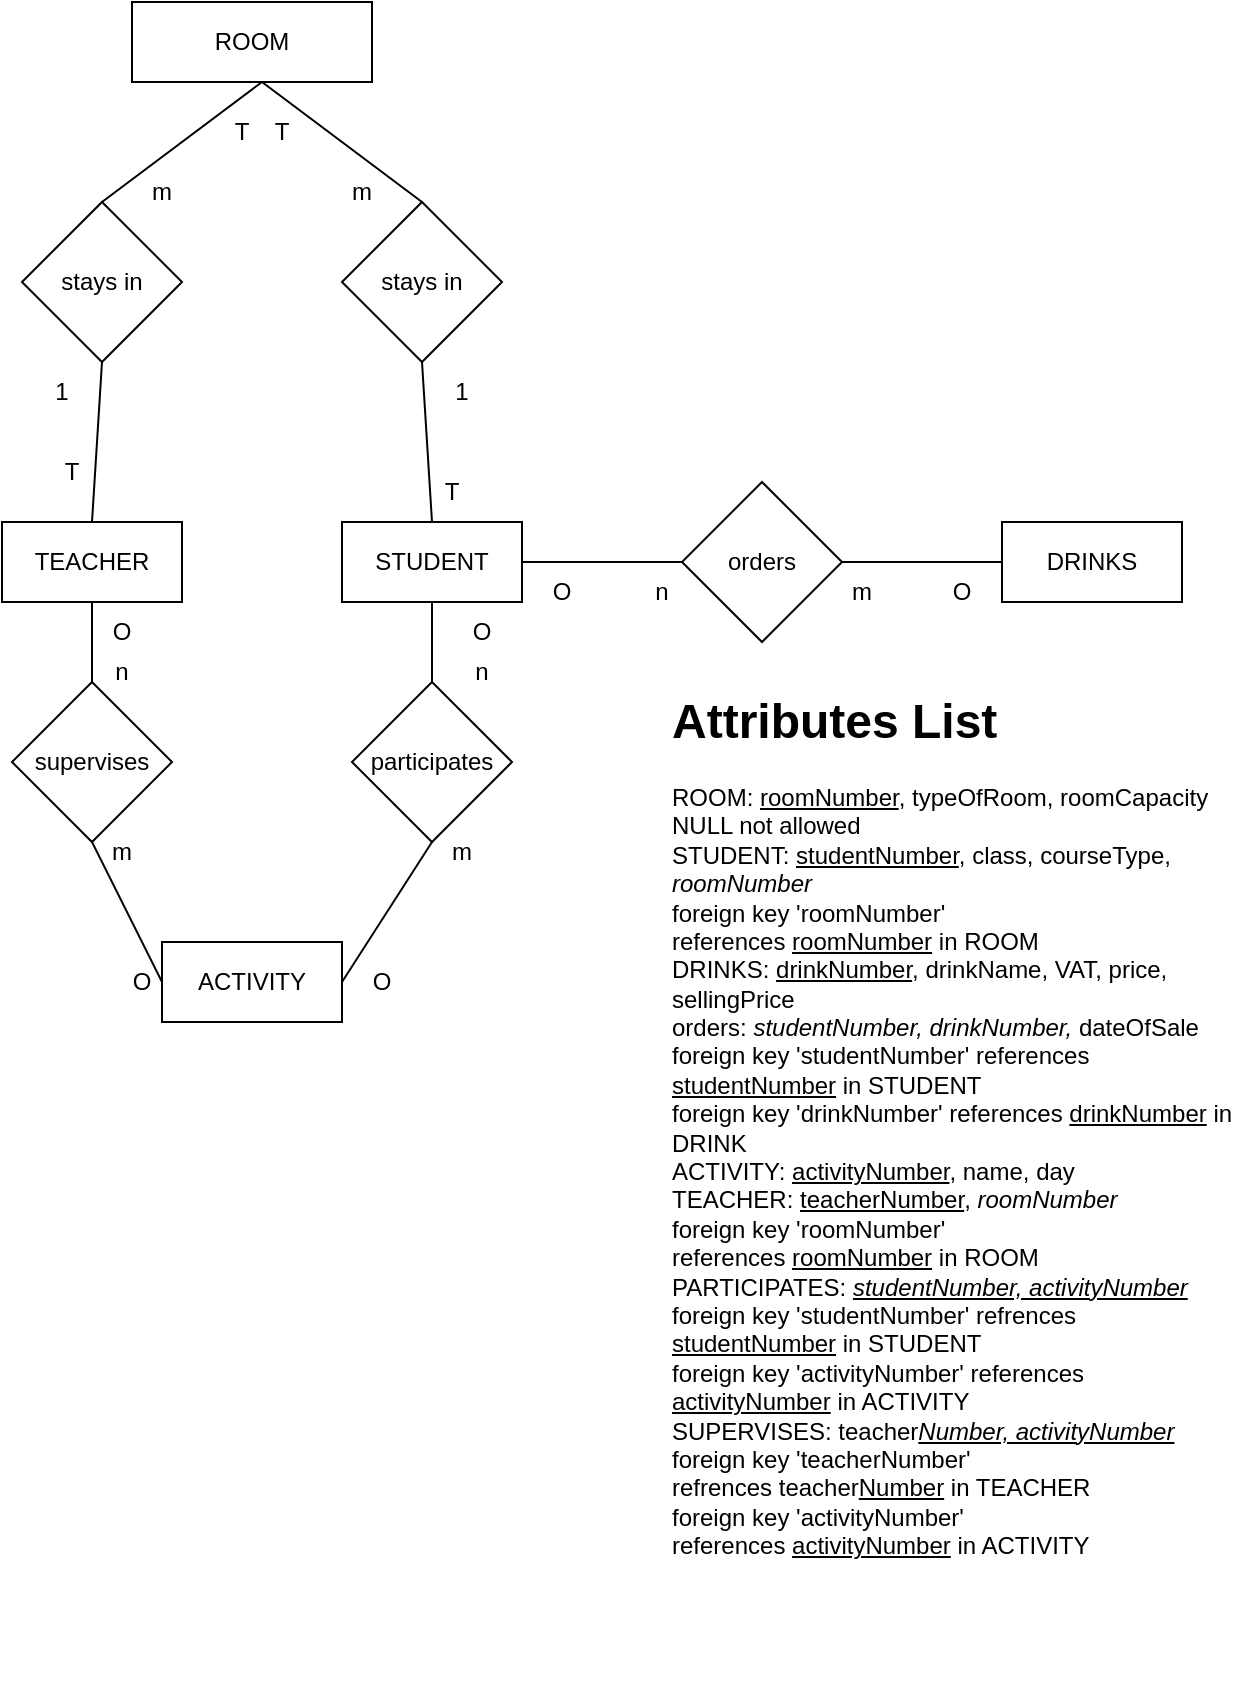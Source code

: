 <mxfile version="16.6.5" type="device"><diagram id="R2lEEEUBdFMjLlhIrx00" name="Page-1"><mxGraphModel dx="1422" dy="705" grid="1" gridSize="10" guides="1" tooltips="1" connect="1" arrows="1" fold="1" page="1" pageScale="1" pageWidth="850" pageHeight="1100" math="0" shadow="0" extFonts="Permanent Marker^https://fonts.googleapis.com/css?family=Permanent+Marker"><root><mxCell id="0"/><mxCell id="1" parent="0"/><mxCell id="SJfcs4PYG5Dc1FIdbP0T-7" value="TEACHER" style="rounded=0;whiteSpace=wrap;html=1;" parent="1" vertex="1"><mxGeometry x="110" y="320" width="90" height="40" as="geometry"/></mxCell><mxCell id="SJfcs4PYG5Dc1FIdbP0T-9" value="STUDENT" style="rounded=0;whiteSpace=wrap;html=1;" parent="1" vertex="1"><mxGeometry x="280" y="320" width="90" height="40" as="geometry"/></mxCell><mxCell id="SJfcs4PYG5Dc1FIdbP0T-10" value="ROOM" style="rounded=0;whiteSpace=wrap;html=1;" parent="1" vertex="1"><mxGeometry x="175" y="60" width="120" height="40" as="geometry"/></mxCell><mxCell id="SJfcs4PYG5Dc1FIdbP0T-11" value="stays in" style="rhombus;whiteSpace=wrap;html=1;" parent="1" vertex="1"><mxGeometry x="280" y="160" width="80" height="80" as="geometry"/></mxCell><mxCell id="SJfcs4PYG5Dc1FIdbP0T-13" value="" style="endArrow=none;html=1;rounded=0;exitX=0.5;exitY=0;exitDx=0;exitDy=0;" parent="1" source="SJfcs4PYG5Dc1FIdbP0T-11" edge="1"><mxGeometry width="50" height="50" relative="1" as="geometry"><mxPoint x="400" y="320" as="sourcePoint"/><mxPoint x="240" y="100" as="targetPoint"/></mxGeometry></mxCell><mxCell id="SJfcs4PYG5Dc1FIdbP0T-14" value="ACTIVITY" style="rounded=0;whiteSpace=wrap;html=1;" parent="1" vertex="1"><mxGeometry x="190" y="530" width="90" height="40" as="geometry"/></mxCell><mxCell id="SJfcs4PYG5Dc1FIdbP0T-15" value="supervises" style="rhombus;whiteSpace=wrap;html=1;strokeColor=default;" parent="1" vertex="1"><mxGeometry x="115" y="400" width="80" height="80" as="geometry"/></mxCell><mxCell id="SJfcs4PYG5Dc1FIdbP0T-16" value="participates&lt;br&gt;" style="rhombus;whiteSpace=wrap;html=1;strokeColor=default;" parent="1" vertex="1"><mxGeometry x="285" y="400" width="80" height="80" as="geometry"/></mxCell><mxCell id="SJfcs4PYG5Dc1FIdbP0T-17" value="" style="endArrow=none;html=1;rounded=0;exitX=0.5;exitY=0;exitDx=0;exitDy=0;entryX=0.5;entryY=1;entryDx=0;entryDy=0;" parent="1" source="SJfcs4PYG5Dc1FIdbP0T-15" target="SJfcs4PYG5Dc1FIdbP0T-7" edge="1"><mxGeometry width="50" height="50" relative="1" as="geometry"><mxPoint x="410" y="340" as="sourcePoint"/><mxPoint x="460" y="290" as="targetPoint"/></mxGeometry></mxCell><mxCell id="SJfcs4PYG5Dc1FIdbP0T-18" value="" style="endArrow=none;html=1;rounded=0;exitX=0.5;exitY=0;exitDx=0;exitDy=0;entryX=0.5;entryY=1;entryDx=0;entryDy=0;" parent="1" source="SJfcs4PYG5Dc1FIdbP0T-16" target="SJfcs4PYG5Dc1FIdbP0T-9" edge="1"><mxGeometry width="50" height="50" relative="1" as="geometry"><mxPoint x="410" y="340" as="sourcePoint"/><mxPoint x="460" y="290" as="targetPoint"/></mxGeometry></mxCell><mxCell id="SJfcs4PYG5Dc1FIdbP0T-19" value="" style="endArrow=none;html=1;rounded=0;exitX=1;exitY=0.5;exitDx=0;exitDy=0;entryX=0.5;entryY=1;entryDx=0;entryDy=0;" parent="1" source="SJfcs4PYG5Dc1FIdbP0T-14" target="SJfcs4PYG5Dc1FIdbP0T-16" edge="1"><mxGeometry width="50" height="50" relative="1" as="geometry"><mxPoint x="410" y="340" as="sourcePoint"/><mxPoint x="460" y="290" as="targetPoint"/></mxGeometry></mxCell><mxCell id="SJfcs4PYG5Dc1FIdbP0T-20" value="&lt;br&gt;" style="endArrow=none;html=1;rounded=0;exitX=0;exitY=0.5;exitDx=0;exitDy=0;entryX=0.5;entryY=1;entryDx=0;entryDy=0;" parent="1" source="SJfcs4PYG5Dc1FIdbP0T-14" target="SJfcs4PYG5Dc1FIdbP0T-15" edge="1"><mxGeometry width="50" height="50" relative="1" as="geometry"><mxPoint x="410" y="340" as="sourcePoint"/><mxPoint x="460" y="290" as="targetPoint"/></mxGeometry></mxCell><mxCell id="SJfcs4PYG5Dc1FIdbP0T-21" value="O" style="text;html=1;strokeColor=none;fillColor=none;align=center;verticalAlign=middle;whiteSpace=wrap;rounded=0;" parent="1" vertex="1"><mxGeometry x="150" y="535" width="60" height="30" as="geometry"/></mxCell><mxCell id="SJfcs4PYG5Dc1FIdbP0T-23" value="O" style="text;html=1;strokeColor=none;fillColor=none;align=center;verticalAlign=middle;whiteSpace=wrap;rounded=0;" parent="1" vertex="1"><mxGeometry x="270" y="535" width="60" height="30" as="geometry"/></mxCell><mxCell id="SJfcs4PYG5Dc1FIdbP0T-24" value="n" style="text;html=1;strokeColor=none;fillColor=none;align=center;verticalAlign=middle;whiteSpace=wrap;rounded=0;" parent="1" vertex="1"><mxGeometry x="140" y="380" width="60" height="30" as="geometry"/></mxCell><mxCell id="SJfcs4PYG5Dc1FIdbP0T-25" value="n" style="text;html=1;strokeColor=none;fillColor=none;align=center;verticalAlign=middle;whiteSpace=wrap;rounded=0;" parent="1" vertex="1"><mxGeometry x="320" y="380" width="60" height="30" as="geometry"/></mxCell><mxCell id="SJfcs4PYG5Dc1FIdbP0T-26" value="m" style="text;html=1;strokeColor=none;fillColor=none;align=center;verticalAlign=middle;whiteSpace=wrap;rounded=0;" parent="1" vertex="1"><mxGeometry x="310" y="470" width="60" height="30" as="geometry"/></mxCell><mxCell id="SJfcs4PYG5Dc1FIdbP0T-27" value="m" style="text;html=1;strokeColor=none;fillColor=none;align=center;verticalAlign=middle;whiteSpace=wrap;rounded=0;" parent="1" vertex="1"><mxGeometry x="140" y="470" width="60" height="30" as="geometry"/></mxCell><mxCell id="SJfcs4PYG5Dc1FIdbP0T-28" value="O" style="text;html=1;strokeColor=none;fillColor=none;align=center;verticalAlign=middle;whiteSpace=wrap;rounded=0;" parent="1" vertex="1"><mxGeometry x="320" y="360" width="60" height="30" as="geometry"/></mxCell><mxCell id="SJfcs4PYG5Dc1FIdbP0T-29" value="O" style="text;html=1;strokeColor=none;fillColor=none;align=center;verticalAlign=middle;whiteSpace=wrap;rounded=0;" parent="1" vertex="1"><mxGeometry x="140" y="360" width="60" height="30" as="geometry"/></mxCell><mxCell id="SJfcs4PYG5Dc1FIdbP0T-30" value="1" style="text;html=1;strokeColor=none;fillColor=none;align=center;verticalAlign=middle;whiteSpace=wrap;rounded=0;" parent="1" vertex="1"><mxGeometry x="310" y="240" width="60" height="30" as="geometry"/></mxCell><mxCell id="SJfcs4PYG5Dc1FIdbP0T-31" value="m" style="text;html=1;strokeColor=none;fillColor=none;align=center;verticalAlign=middle;whiteSpace=wrap;rounded=0;" parent="1" vertex="1"><mxGeometry x="260" y="140" width="60" height="30" as="geometry"/></mxCell><mxCell id="SJfcs4PYG5Dc1FIdbP0T-32" value="&lt;h1&gt;Attributes List&lt;/h1&gt;&lt;div&gt;ROOM: &lt;u&gt;roomNumber&lt;/u&gt;, typeOfRoom, roomCapacity&lt;/div&gt;&lt;div&gt;NULL not allowed&lt;/div&gt;&lt;div&gt;STUDENT: &lt;u&gt;studentNumber&lt;/u&gt;, class, courseType,&amp;nbsp;&lt;/div&gt;&lt;div&gt;&lt;i&gt;roomNumber&lt;/i&gt;&lt;/div&gt;foreign key 'roomNumber' references&amp;nbsp;&lt;u&gt;roomNumber&lt;/u&gt;&amp;nbsp;in ROOM&lt;br&gt;&lt;div&gt;DRINKS: &lt;u&gt;drinkNumber&lt;/u&gt;, drinkName, VAT, price,&lt;/div&gt;&lt;div&gt;sellingPrice&lt;/div&gt;&lt;div&gt;orders: &lt;i&gt;studentNumber, drinkNumber, &lt;/i&gt;dateOfSale&lt;/div&gt;&lt;div&gt;foreign key 'studentNumber' references &lt;u&gt;studentNumber&lt;/u&gt; in STUDENT&lt;/div&gt;&lt;div&gt;foreign key 'drinkNumber' references &lt;u&gt;drinkNumber&lt;/u&gt; in DRINK&lt;/div&gt;&lt;div&gt;ACTIVITY: &lt;u&gt;activityNumber&lt;/u&gt;, name, day&lt;/div&gt;&lt;div&gt;TEACHER: &lt;u&gt;teacherNumber&lt;/u&gt;&lt;span&gt;,&amp;nbsp;&lt;/span&gt;&lt;i&gt;roomNumber&lt;/i&gt;&lt;/div&gt;foreign key 'roomNumber' references&amp;nbsp;&lt;u&gt;roomNumber&lt;/u&gt;&amp;nbsp;in ROOM&lt;br&gt;&lt;div&gt;PARTICIPATES: &lt;u&gt;&lt;i&gt;studentNumber, activityNumber&lt;/i&gt;&lt;/u&gt;&lt;/div&gt;&lt;div&gt;foreign key 'studentNumber' refrences &lt;u&gt;studentNumber&lt;/u&gt; in STUDENT&lt;/div&gt;&lt;div&gt;foreign key 'activityNumber' references &lt;u&gt;activityNumber&lt;/u&gt; in ACTIVITY&lt;/div&gt;&lt;div&gt;&lt;div&gt;SUPERVISES: teacher&lt;u&gt;&lt;i&gt;Number, activityNumber&lt;/i&gt;&lt;/u&gt;&lt;/div&gt;&lt;div&gt;foreign key 'teacherNumber' refrences&amp;nbsp;teacher&lt;u&gt;Number&lt;/u&gt;&amp;nbsp;in TEACHER&lt;/div&gt;&lt;div&gt;foreign key 'activityNumber' references&amp;nbsp;&lt;u&gt;activityNumber&lt;/u&gt;&amp;nbsp;in ACTIVITY&lt;/div&gt;&lt;/div&gt;&lt;div&gt;&lt;br&gt;&lt;/div&gt;&lt;div&gt;&lt;br&gt;&lt;/div&gt;" style="text;html=1;strokeColor=none;fillColor=none;spacing=5;spacingTop=-20;whiteSpace=wrap;overflow=hidden;rounded=0;" parent="1" vertex="1"><mxGeometry x="440" y="400" width="290" height="500" as="geometry"/></mxCell><mxCell id="SJfcs4PYG5Dc1FIdbP0T-33" value="DRINKS&lt;br&gt;" style="rounded=0;whiteSpace=wrap;html=1;strokeColor=default;" parent="1" vertex="1"><mxGeometry x="610" y="320" width="90" height="40" as="geometry"/></mxCell><mxCell id="SJfcs4PYG5Dc1FIdbP0T-34" value="orders&lt;br&gt;" style="rhombus;whiteSpace=wrap;html=1;strokeColor=default;" parent="1" vertex="1"><mxGeometry x="450" y="300" width="80" height="80" as="geometry"/></mxCell><mxCell id="SJfcs4PYG5Dc1FIdbP0T-35" value="" style="endArrow=none;html=1;rounded=0;exitX=1;exitY=0.5;exitDx=0;exitDy=0;entryX=0;entryY=0.5;entryDx=0;entryDy=0;" parent="1" source="SJfcs4PYG5Dc1FIdbP0T-9" target="SJfcs4PYG5Dc1FIdbP0T-34" edge="1"><mxGeometry width="50" height="50" relative="1" as="geometry"><mxPoint x="410" y="420" as="sourcePoint"/><mxPoint x="460" y="370" as="targetPoint"/></mxGeometry></mxCell><mxCell id="SJfcs4PYG5Dc1FIdbP0T-36" value="" style="endArrow=none;html=1;rounded=0;exitX=1;exitY=0.5;exitDx=0;exitDy=0;entryX=0;entryY=0.5;entryDx=0;entryDy=0;" parent="1" source="SJfcs4PYG5Dc1FIdbP0T-34" target="SJfcs4PYG5Dc1FIdbP0T-33" edge="1"><mxGeometry width="50" height="50" relative="1" as="geometry"><mxPoint x="380" y="350" as="sourcePoint"/><mxPoint x="460" y="350" as="targetPoint"/><Array as="points"/></mxGeometry></mxCell><mxCell id="SJfcs4PYG5Dc1FIdbP0T-38" value="O" style="text;html=1;strokeColor=none;fillColor=none;align=center;verticalAlign=middle;whiteSpace=wrap;rounded=0;" parent="1" vertex="1"><mxGeometry x="360" y="340" width="60" height="30" as="geometry"/></mxCell><mxCell id="SJfcs4PYG5Dc1FIdbP0T-39" value="O" style="text;html=1;strokeColor=none;fillColor=none;align=center;verticalAlign=middle;whiteSpace=wrap;rounded=0;" parent="1" vertex="1"><mxGeometry x="560" y="340" width="60" height="30" as="geometry"/></mxCell><mxCell id="SJfcs4PYG5Dc1FIdbP0T-40" value="n" style="text;html=1;strokeColor=none;fillColor=none;align=center;verticalAlign=middle;whiteSpace=wrap;rounded=0;" parent="1" vertex="1"><mxGeometry x="410" y="340" width="60" height="30" as="geometry"/></mxCell><mxCell id="SJfcs4PYG5Dc1FIdbP0T-41" value="m" style="text;html=1;strokeColor=none;fillColor=none;align=center;verticalAlign=middle;whiteSpace=wrap;rounded=0;" parent="1" vertex="1"><mxGeometry x="510" y="340" width="60" height="30" as="geometry"/></mxCell><mxCell id="SJfcs4PYG5Dc1FIdbP0T-42" value="T" style="text;html=1;strokeColor=none;fillColor=none;align=center;verticalAlign=middle;whiteSpace=wrap;rounded=0;" parent="1" vertex="1"><mxGeometry x="305" y="290" width="60" height="30" as="geometry"/></mxCell><mxCell id="SJfcs4PYG5Dc1FIdbP0T-43" value="T" style="text;html=1;strokeColor=none;fillColor=none;align=center;verticalAlign=middle;whiteSpace=wrap;rounded=0;" parent="1" vertex="1"><mxGeometry x="220" y="110" width="60" height="30" as="geometry"/></mxCell><mxCell id="eyuH_re8oVmT3rote9VY-1" value="" style="endArrow=none;html=1;rounded=0;exitX=0.5;exitY=0;exitDx=0;exitDy=0;entryX=0.5;entryY=1;entryDx=0;entryDy=0;" parent="1" source="SJfcs4PYG5Dc1FIdbP0T-7" target="eyuH_re8oVmT3rote9VY-5" edge="1"><mxGeometry width="50" height="50" relative="1" as="geometry"><mxPoint x="460" y="290" as="sourcePoint"/><mxPoint x="160" y="260" as="targetPoint"/></mxGeometry></mxCell><mxCell id="eyuH_re8oVmT3rote9VY-2" value="" style="endArrow=none;html=1;rounded=0;exitX=0.5;exitY=0;exitDx=0;exitDy=0;" parent="1" source="SJfcs4PYG5Dc1FIdbP0T-9" edge="1"><mxGeometry width="50" height="50" relative="1" as="geometry"><mxPoint x="460" y="290" as="sourcePoint"/><mxPoint x="320" y="240" as="targetPoint"/></mxGeometry></mxCell><mxCell id="eyuH_re8oVmT3rote9VY-3" value="1" style="text;html=1;strokeColor=none;fillColor=none;align=center;verticalAlign=middle;whiteSpace=wrap;rounded=0;" parent="1" vertex="1"><mxGeometry x="110" y="240" width="60" height="30" as="geometry"/></mxCell><mxCell id="eyuH_re8oVmT3rote9VY-4" value="T" style="text;html=1;strokeColor=none;fillColor=none;align=center;verticalAlign=middle;whiteSpace=wrap;rounded=0;" parent="1" vertex="1"><mxGeometry x="115" y="280" width="60" height="30" as="geometry"/></mxCell><mxCell id="eyuH_re8oVmT3rote9VY-5" value="stays in" style="rhombus;whiteSpace=wrap;html=1;" parent="1" vertex="1"><mxGeometry x="120" y="160" width="80" height="80" as="geometry"/></mxCell><mxCell id="eyuH_re8oVmT3rote9VY-6" value="" style="endArrow=none;html=1;rounded=0;exitX=0.5;exitY=0;exitDx=0;exitDy=0;" parent="1" edge="1"><mxGeometry width="50" height="50" relative="1" as="geometry"><mxPoint x="160" y="160" as="sourcePoint"/><mxPoint x="240" y="100" as="targetPoint"/></mxGeometry></mxCell><mxCell id="eyuH_re8oVmT3rote9VY-7" value="T" style="text;html=1;strokeColor=none;fillColor=none;align=center;verticalAlign=middle;whiteSpace=wrap;rounded=0;" parent="1" vertex="1"><mxGeometry x="200" y="110" width="60" height="30" as="geometry"/></mxCell><mxCell id="eyuH_re8oVmT3rote9VY-8" value="m" style="text;html=1;strokeColor=none;fillColor=none;align=center;verticalAlign=middle;whiteSpace=wrap;rounded=0;" parent="1" vertex="1"><mxGeometry x="160" y="140" width="60" height="30" as="geometry"/></mxCell></root></mxGraphModel></diagram></mxfile>